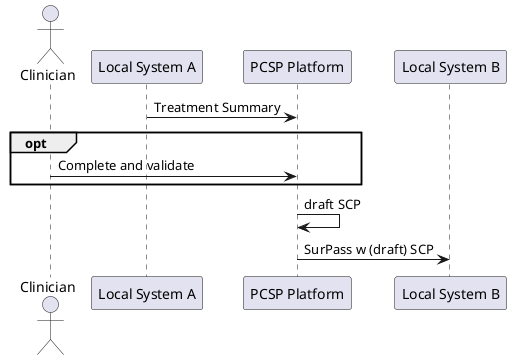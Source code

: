 @startuml
actor Clinician
"Local System A" -> "PCSP Platform" : Treatment Summary
opt
   "Clinician" -> "PCSP Platform" : Complete and validate
end
"PCSP Platform" -> "PCSP Platform" : draft SCP
"PCSP Platform" -> "Local System B" : SurPass w (draft) SCP
@enduml